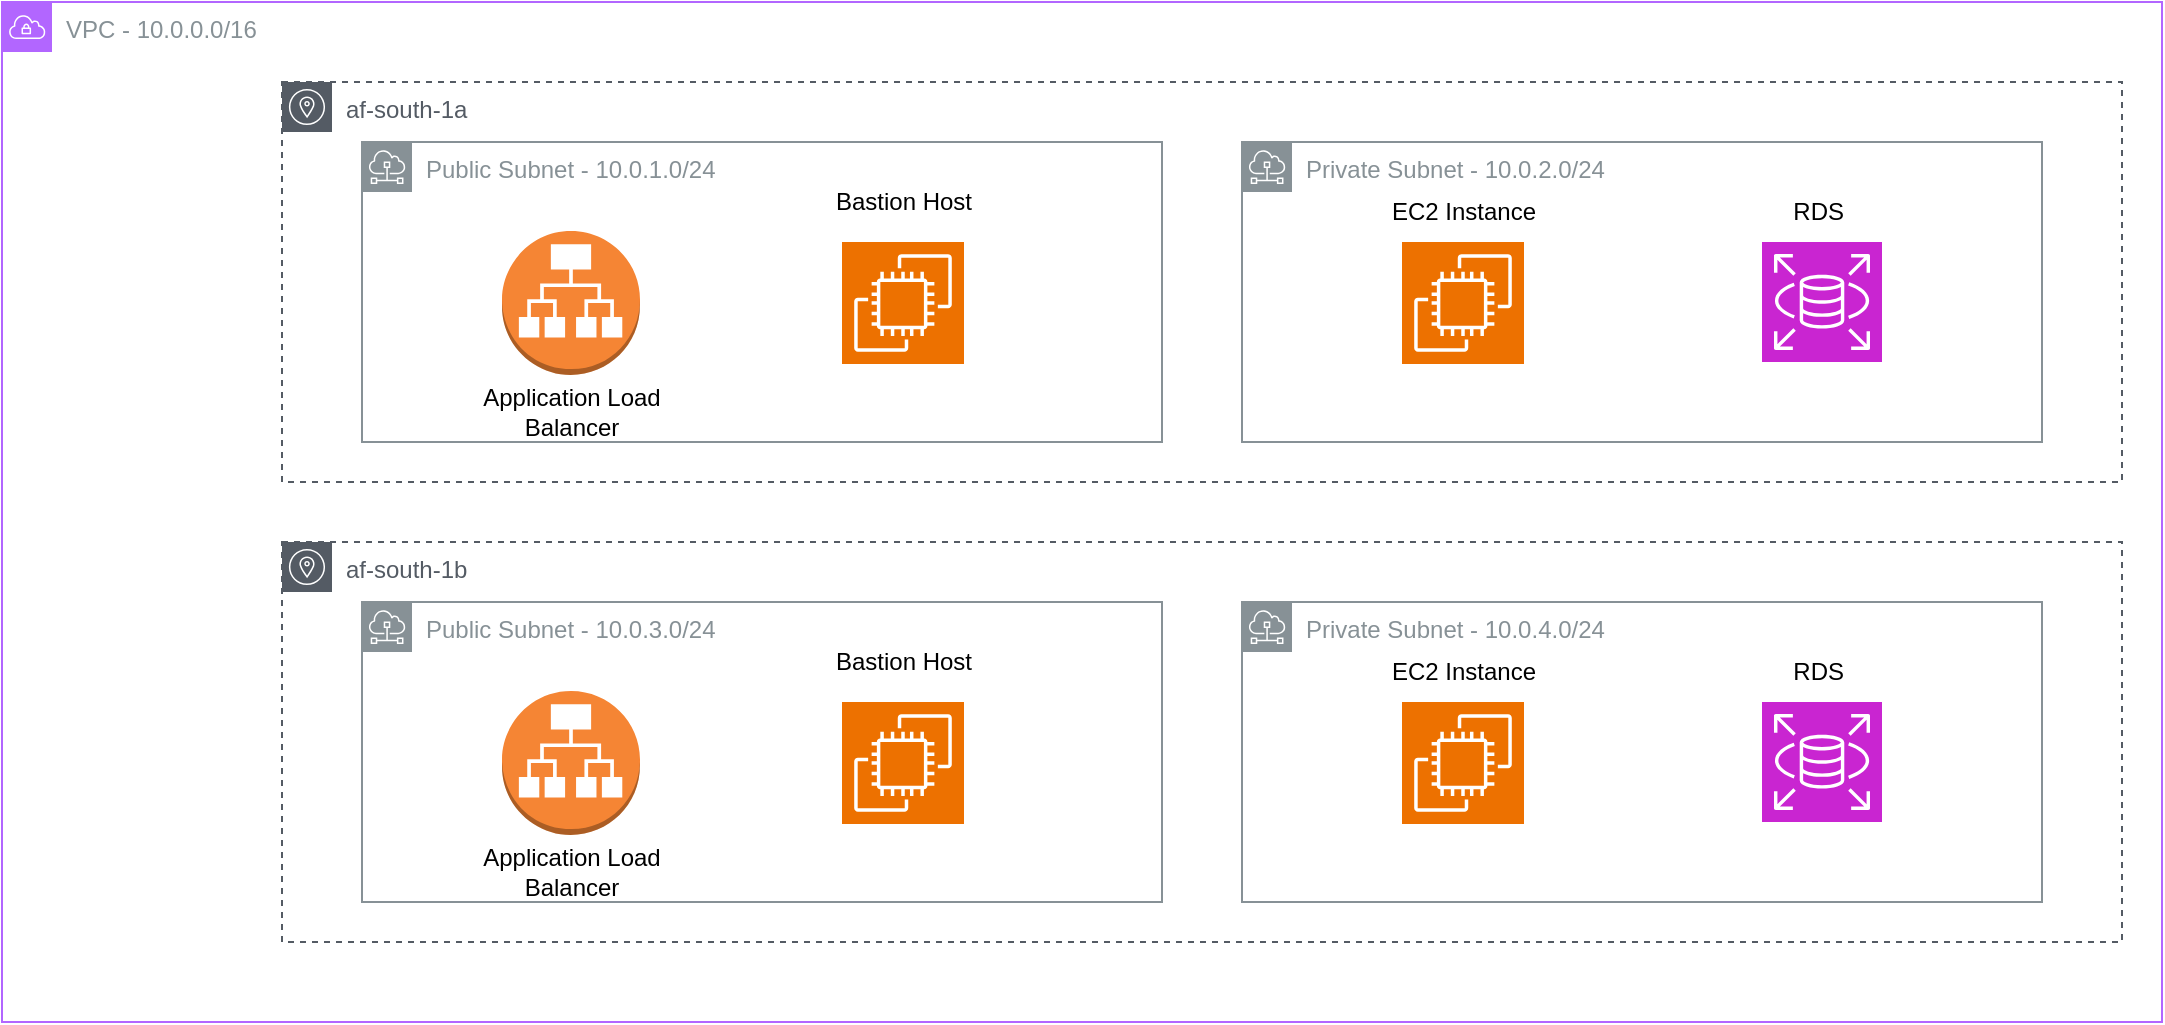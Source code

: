 <mxfile>
    <diagram id="YnZER1iqiJAw5esHSDbn" name="Page-1">
        <mxGraphModel dx="1309" dy="776" grid="1" gridSize="10" guides="1" tooltips="1" connect="1" arrows="1" fold="1" page="1" pageScale="1" pageWidth="850" pageHeight="1100" math="0" shadow="0">
            <root>
                <mxCell id="0"/>
                <mxCell id="1" parent="0"/>
                <mxCell id="2" value="VPC - 10.0.0.0/16" style="sketch=0;outlineConnect=0;gradientColor=none;html=1;whiteSpace=wrap;fontSize=12;fontStyle=0;shape=mxgraph.aws4.group;grIcon=mxgraph.aws4.group_vpc;strokeColor=#B266FF;fillColor=none;verticalAlign=top;align=left;spacingLeft=30;fontColor=#879196;dashed=0;" vertex="1" parent="1">
                    <mxGeometry x="20" y="80" width="1080" height="510" as="geometry"/>
                </mxCell>
                <mxCell id="3" value="af-south-1a" style="sketch=0;outlineConnect=0;gradientColor=none;html=1;whiteSpace=wrap;fontSize=12;fontStyle=0;shape=mxgraph.aws4.group;grIcon=mxgraph.aws4.group_availability_zone;strokeColor=#545B64;fillColor=none;verticalAlign=top;align=left;spacingLeft=30;fontColor=#545B64;dashed=1;" vertex="1" parent="1">
                    <mxGeometry x="160" y="120" width="920" height="200" as="geometry"/>
                </mxCell>
                <mxCell id="4" value="Public Subnet - 10.0.1.0/24" style="sketch=0;outlineConnect=0;gradientColor=none;html=1;whiteSpace=wrap;fontSize=12;fontStyle=0;shape=mxgraph.aws4.group;grIcon=mxgraph.aws4.group_subnet;strokeColor=#879196;fillColor=none;verticalAlign=top;align=left;spacingLeft=30;fontColor=#879196;dashed=0;" vertex="1" parent="1">
                    <mxGeometry x="200" y="150" width="400" height="150" as="geometry"/>
                </mxCell>
                <mxCell id="5" value="Private Subnet - 10.0.2.0/24" style="sketch=0;outlineConnect=0;gradientColor=none;html=1;whiteSpace=wrap;fontSize=12;fontStyle=0;shape=mxgraph.aws4.group;grIcon=mxgraph.aws4.group_subnet;strokeColor=#879196;fillColor=none;verticalAlign=top;align=left;spacingLeft=30;fontColor=#879196;dashed=0;" vertex="1" parent="1">
                    <mxGeometry x="640" y="150" width="400" height="150" as="geometry"/>
                </mxCell>
                <mxCell id="6" value="" style="outlineConnect=0;dashed=0;verticalLabelPosition=bottom;verticalAlign=top;align=center;html=1;shape=mxgraph.aws3.application_load_balancer;fillColor=#F58534;gradientColor=none;" vertex="1" parent="1">
                    <mxGeometry x="270" y="194.5" width="69" height="72" as="geometry"/>
                </mxCell>
                <mxCell id="7" value="" style="sketch=0;points=[[0,0,0],[0.25,0,0],[0.5,0,0],[0.75,0,0],[1,0,0],[0,1,0],[0.25,1,0],[0.5,1,0],[0.75,1,0],[1,1,0],[0,0.25,0],[0,0.5,0],[0,0.75,0],[1,0.25,0],[1,0.5,0],[1,0.75,0]];outlineConnect=0;fontColor=#232F3E;fillColor=#ED7100;strokeColor=#ffffff;dashed=0;verticalLabelPosition=bottom;verticalAlign=top;align=center;html=1;fontSize=12;fontStyle=0;aspect=fixed;shape=mxgraph.aws4.resourceIcon;resIcon=mxgraph.aws4.ec2;" vertex="1" parent="1">
                    <mxGeometry x="440" y="200" width="61" height="61" as="geometry"/>
                </mxCell>
                <mxCell id="9" value="" style="sketch=0;points=[[0,0,0],[0.25,0,0],[0.5,0,0],[0.75,0,0],[1,0,0],[0,1,0],[0.25,1,0],[0.5,1,0],[0.75,1,0],[1,1,0],[0,0.25,0],[0,0.5,0],[0,0.75,0],[1,0.25,0],[1,0.5,0],[1,0.75,0]];outlineConnect=0;fontColor=#232F3E;fillColor=#ED7100;strokeColor=#ffffff;dashed=0;verticalLabelPosition=bottom;verticalAlign=top;align=center;html=1;fontSize=12;fontStyle=0;aspect=fixed;shape=mxgraph.aws4.resourceIcon;resIcon=mxgraph.aws4.ec2;" vertex="1" parent="1">
                    <mxGeometry x="720" y="200" width="61" height="61" as="geometry"/>
                </mxCell>
                <mxCell id="10" value="" style="sketch=0;points=[[0,0,0],[0.25,0,0],[0.5,0,0],[0.75,0,0],[1,0,0],[0,1,0],[0.25,1,0],[0.5,1,0],[0.75,1,0],[1,1,0],[0,0.25,0],[0,0.5,0],[0,0.75,0],[1,0.25,0],[1,0.5,0],[1,0.75,0]];outlineConnect=0;fontColor=#232F3E;fillColor=#C925D1;strokeColor=#ffffff;dashed=0;verticalLabelPosition=bottom;verticalAlign=top;align=center;html=1;fontSize=12;fontStyle=0;aspect=fixed;shape=mxgraph.aws4.resourceIcon;resIcon=mxgraph.aws4.rds;" vertex="1" parent="1">
                    <mxGeometry x="900" y="200" width="60" height="60" as="geometry"/>
                </mxCell>
                <mxCell id="12" style="edgeStyle=none;html=1;" edge="1" parent="1" source="11" target="4">
                    <mxGeometry relative="1" as="geometry"/>
                </mxCell>
                <mxCell id="11" value="Application Load Balancer" style="text;html=1;align=center;verticalAlign=middle;whiteSpace=wrap;rounded=0;" vertex="1" parent="1">
                    <mxGeometry x="251.75" y="270" width="105.5" height="30" as="geometry"/>
                </mxCell>
                <mxCell id="13" value="Bastion Host" style="text;html=1;align=center;verticalAlign=middle;whiteSpace=wrap;rounded=0;" vertex="1" parent="1">
                    <mxGeometry x="417.75" y="164.5" width="105.5" height="30" as="geometry"/>
                </mxCell>
                <mxCell id="14" value="EC2 Instance" style="text;html=1;align=center;verticalAlign=middle;whiteSpace=wrap;rounded=0;" vertex="1" parent="1">
                    <mxGeometry x="697.75" y="170" width="105.5" height="30" as="geometry"/>
                </mxCell>
                <mxCell id="15" value="RDS&amp;nbsp;" style="text;html=1;align=center;verticalAlign=middle;whiteSpace=wrap;rounded=0;" vertex="1" parent="1">
                    <mxGeometry x="877.25" y="170" width="105.5" height="30" as="geometry"/>
                </mxCell>
                <mxCell id="16" value="af-south-1b" style="sketch=0;outlineConnect=0;gradientColor=none;html=1;whiteSpace=wrap;fontSize=12;fontStyle=0;shape=mxgraph.aws4.group;grIcon=mxgraph.aws4.group_availability_zone;strokeColor=#545B64;fillColor=none;verticalAlign=top;align=left;spacingLeft=30;fontColor=#545B64;dashed=1;" vertex="1" parent="1">
                    <mxGeometry x="160" y="350" width="920" height="200" as="geometry"/>
                </mxCell>
                <mxCell id="17" value="Public Subnet - 10.0.3.0/24" style="sketch=0;outlineConnect=0;gradientColor=none;html=1;whiteSpace=wrap;fontSize=12;fontStyle=0;shape=mxgraph.aws4.group;grIcon=mxgraph.aws4.group_subnet;strokeColor=#879196;fillColor=none;verticalAlign=top;align=left;spacingLeft=30;fontColor=#879196;dashed=0;" vertex="1" parent="1">
                    <mxGeometry x="200" y="380" width="400" height="150" as="geometry"/>
                </mxCell>
                <mxCell id="18" value="Private Subnet - 10.0.4.0/24" style="sketch=0;outlineConnect=0;gradientColor=none;html=1;whiteSpace=wrap;fontSize=12;fontStyle=0;shape=mxgraph.aws4.group;grIcon=mxgraph.aws4.group_subnet;strokeColor=#879196;fillColor=none;verticalAlign=top;align=left;spacingLeft=30;fontColor=#879196;dashed=0;" vertex="1" parent="1">
                    <mxGeometry x="640" y="380" width="400" height="150" as="geometry"/>
                </mxCell>
                <mxCell id="19" value="" style="outlineConnect=0;dashed=0;verticalLabelPosition=bottom;verticalAlign=top;align=center;html=1;shape=mxgraph.aws3.application_load_balancer;fillColor=#F58534;gradientColor=none;" vertex="1" parent="1">
                    <mxGeometry x="270" y="424.5" width="69" height="72" as="geometry"/>
                </mxCell>
                <mxCell id="20" value="" style="sketch=0;points=[[0,0,0],[0.25,0,0],[0.5,0,0],[0.75,0,0],[1,0,0],[0,1,0],[0.25,1,0],[0.5,1,0],[0.75,1,0],[1,1,0],[0,0.25,0],[0,0.5,0],[0,0.75,0],[1,0.25,0],[1,0.5,0],[1,0.75,0]];outlineConnect=0;fontColor=#232F3E;fillColor=#ED7100;strokeColor=#ffffff;dashed=0;verticalLabelPosition=bottom;verticalAlign=top;align=center;html=1;fontSize=12;fontStyle=0;aspect=fixed;shape=mxgraph.aws4.resourceIcon;resIcon=mxgraph.aws4.ec2;" vertex="1" parent="1">
                    <mxGeometry x="440" y="430" width="61" height="61" as="geometry"/>
                </mxCell>
                <mxCell id="21" value="" style="sketch=0;points=[[0,0,0],[0.25,0,0],[0.5,0,0],[0.75,0,0],[1,0,0],[0,1,0],[0.25,1,0],[0.5,1,0],[0.75,1,0],[1,1,0],[0,0.25,0],[0,0.5,0],[0,0.75,0],[1,0.25,0],[1,0.5,0],[1,0.75,0]];outlineConnect=0;fontColor=#232F3E;fillColor=#ED7100;strokeColor=#ffffff;dashed=0;verticalLabelPosition=bottom;verticalAlign=top;align=center;html=1;fontSize=12;fontStyle=0;aspect=fixed;shape=mxgraph.aws4.resourceIcon;resIcon=mxgraph.aws4.ec2;" vertex="1" parent="1">
                    <mxGeometry x="720" y="430" width="61" height="61" as="geometry"/>
                </mxCell>
                <mxCell id="22" value="" style="sketch=0;points=[[0,0,0],[0.25,0,0],[0.5,0,0],[0.75,0,0],[1,0,0],[0,1,0],[0.25,1,0],[0.5,1,0],[0.75,1,0],[1,1,0],[0,0.25,0],[0,0.5,0],[0,0.75,0],[1,0.25,0],[1,0.5,0],[1,0.75,0]];outlineConnect=0;fontColor=#232F3E;fillColor=#C925D1;strokeColor=#ffffff;dashed=0;verticalLabelPosition=bottom;verticalAlign=top;align=center;html=1;fontSize=12;fontStyle=0;aspect=fixed;shape=mxgraph.aws4.resourceIcon;resIcon=mxgraph.aws4.rds;" vertex="1" parent="1">
                    <mxGeometry x="900" y="430" width="60" height="60" as="geometry"/>
                </mxCell>
                <mxCell id="23" value="Application Load Balancer" style="text;html=1;align=center;verticalAlign=middle;whiteSpace=wrap;rounded=0;" vertex="1" parent="1">
                    <mxGeometry x="251.75" y="500" width="105.5" height="30" as="geometry"/>
                </mxCell>
                <mxCell id="24" value="Bastion Host" style="text;html=1;align=center;verticalAlign=middle;whiteSpace=wrap;rounded=0;" vertex="1" parent="1">
                    <mxGeometry x="417.75" y="394.5" width="105.5" height="30" as="geometry"/>
                </mxCell>
                <mxCell id="25" value="EC2 Instance" style="text;html=1;align=center;verticalAlign=middle;whiteSpace=wrap;rounded=0;" vertex="1" parent="1">
                    <mxGeometry x="697.75" y="400" width="105.5" height="30" as="geometry"/>
                </mxCell>
                <mxCell id="26" value="RDS&amp;nbsp;" style="text;html=1;align=center;verticalAlign=middle;whiteSpace=wrap;rounded=0;" vertex="1" parent="1">
                    <mxGeometry x="877.25" y="400" width="105.5" height="30" as="geometry"/>
                </mxCell>
            </root>
        </mxGraphModel>
    </diagram>
</mxfile>